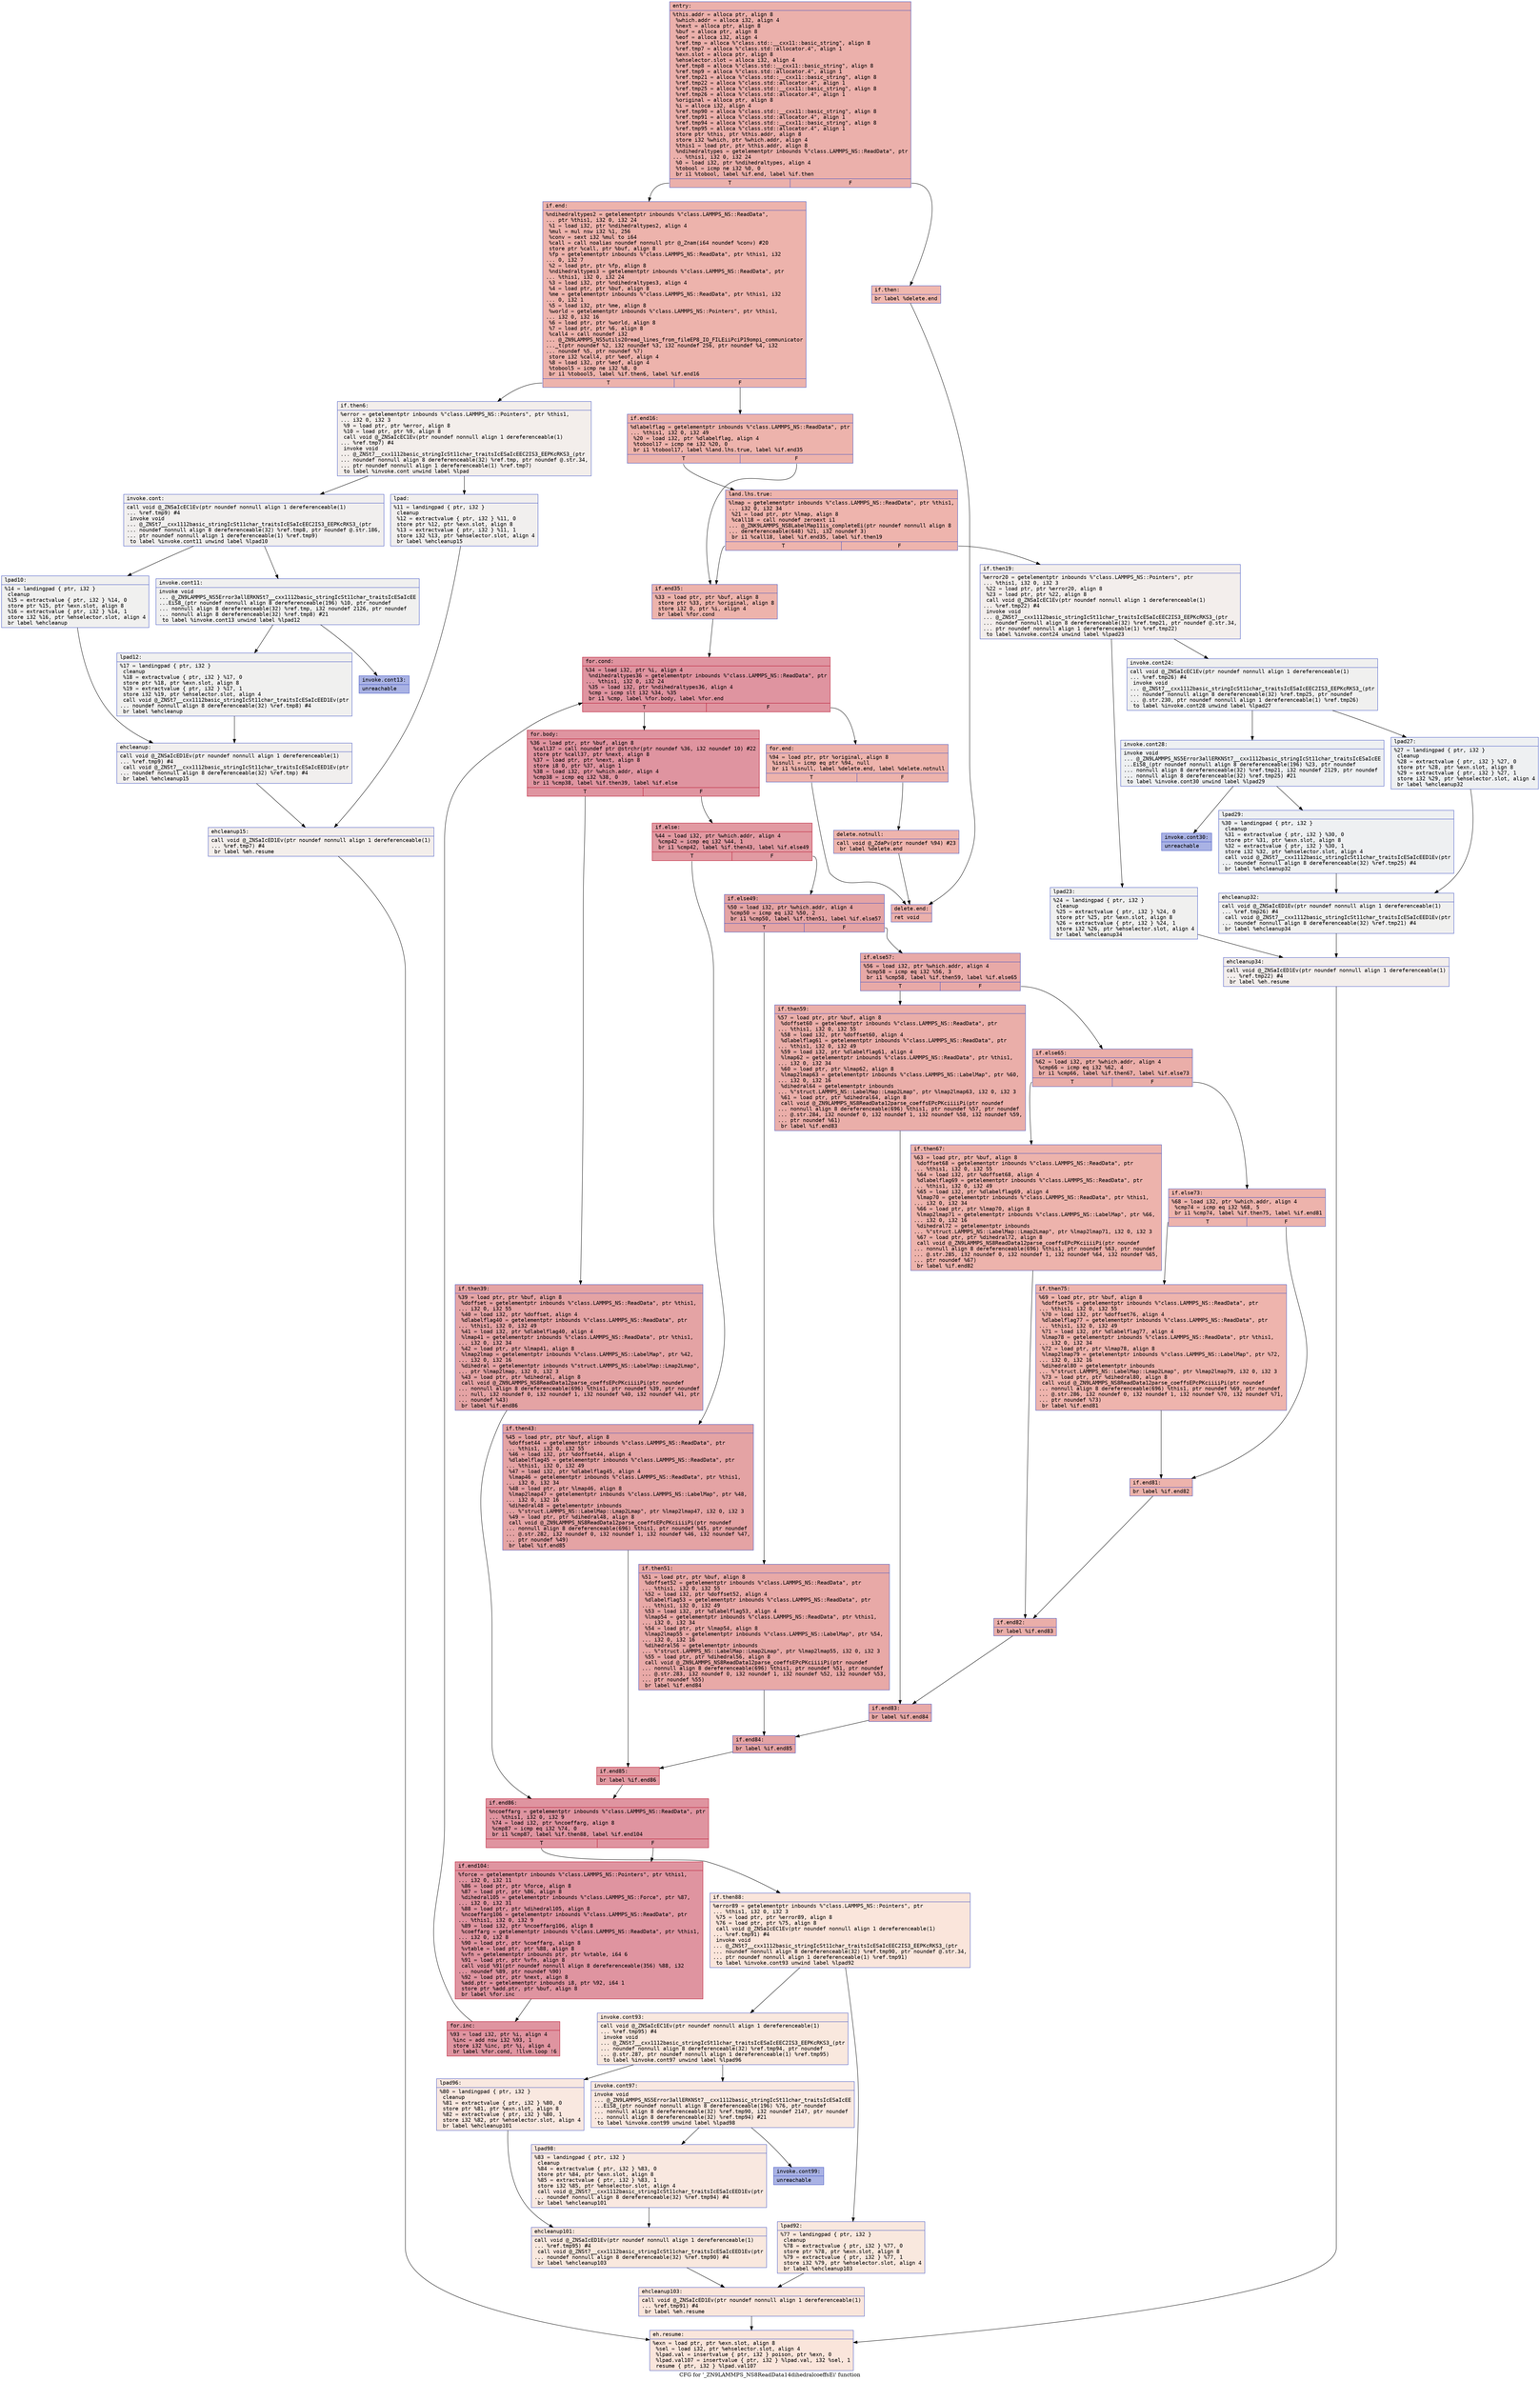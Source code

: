 digraph "CFG for '_ZN9LAMMPS_NS8ReadData14dihedralcoeffsEi' function" {
	label="CFG for '_ZN9LAMMPS_NS8ReadData14dihedralcoeffsEi' function";

	Node0x55c7e08d19b0 [shape=record,color="#3d50c3ff", style=filled, fillcolor="#d24b4070" fontname="Courier",label="{entry:\l|  %this.addr = alloca ptr, align 8\l  %which.addr = alloca i32, align 4\l  %next = alloca ptr, align 8\l  %buf = alloca ptr, align 8\l  %eof = alloca i32, align 4\l  %ref.tmp = alloca %\"class.std::__cxx11::basic_string\", align 8\l  %ref.tmp7 = alloca %\"class.std::allocator.4\", align 1\l  %exn.slot = alloca ptr, align 8\l  %ehselector.slot = alloca i32, align 4\l  %ref.tmp8 = alloca %\"class.std::__cxx11::basic_string\", align 8\l  %ref.tmp9 = alloca %\"class.std::allocator.4\", align 1\l  %ref.tmp21 = alloca %\"class.std::__cxx11::basic_string\", align 8\l  %ref.tmp22 = alloca %\"class.std::allocator.4\", align 1\l  %ref.tmp25 = alloca %\"class.std::__cxx11::basic_string\", align 8\l  %ref.tmp26 = alloca %\"class.std::allocator.4\", align 1\l  %original = alloca ptr, align 8\l  %i = alloca i32, align 4\l  %ref.tmp90 = alloca %\"class.std::__cxx11::basic_string\", align 8\l  %ref.tmp91 = alloca %\"class.std::allocator.4\", align 1\l  %ref.tmp94 = alloca %\"class.std::__cxx11::basic_string\", align 8\l  %ref.tmp95 = alloca %\"class.std::allocator.4\", align 1\l  store ptr %this, ptr %this.addr, align 8\l  store i32 %which, ptr %which.addr, align 4\l  %this1 = load ptr, ptr %this.addr, align 8\l  %ndihedraltypes = getelementptr inbounds %\"class.LAMMPS_NS::ReadData\", ptr\l... %this1, i32 0, i32 24\l  %0 = load i32, ptr %ndihedraltypes, align 4\l  %tobool = icmp ne i32 %0, 0\l  br i1 %tobool, label %if.end, label %if.then\l|{<s0>T|<s1>F}}"];
	Node0x55c7e08d19b0:s0 -> Node0x55c7e08d8af0[tooltip="entry -> if.end\nProbability 62.50%" ];
	Node0x55c7e08d19b0:s1 -> Node0x55c7e08d8b60[tooltip="entry -> if.then\nProbability 37.50%" ];
	Node0x55c7e08d8b60 [shape=record,color="#3d50c3ff", style=filled, fillcolor="#dc5d4a70" fontname="Courier",label="{if.then:\l|  br label %delete.end\l}"];
	Node0x55c7e08d8b60 -> Node0x55c7e08d8c80[tooltip="if.then -> delete.end\nProbability 100.00%" ];
	Node0x55c7e08d8af0 [shape=record,color="#3d50c3ff", style=filled, fillcolor="#d6524470" fontname="Courier",label="{if.end:\l|  %ndihedraltypes2 = getelementptr inbounds %\"class.LAMMPS_NS::ReadData\",\l... ptr %this1, i32 0, i32 24\l  %1 = load i32, ptr %ndihedraltypes2, align 4\l  %mul = mul nsw i32 %1, 256\l  %conv = sext i32 %mul to i64\l  %call = call noalias noundef nonnull ptr @_Znam(i64 noundef %conv) #20\l  store ptr %call, ptr %buf, align 8\l  %fp = getelementptr inbounds %\"class.LAMMPS_NS::ReadData\", ptr %this1, i32\l... 0, i32 7\l  %2 = load ptr, ptr %fp, align 8\l  %ndihedraltypes3 = getelementptr inbounds %\"class.LAMMPS_NS::ReadData\", ptr\l... %this1, i32 0, i32 24\l  %3 = load i32, ptr %ndihedraltypes3, align 4\l  %4 = load ptr, ptr %buf, align 8\l  %me = getelementptr inbounds %\"class.LAMMPS_NS::ReadData\", ptr %this1, i32\l... 0, i32 1\l  %5 = load i32, ptr %me, align 8\l  %world = getelementptr inbounds %\"class.LAMMPS_NS::Pointers\", ptr %this1,\l... i32 0, i32 16\l  %6 = load ptr, ptr %world, align 8\l  %7 = load ptr, ptr %6, align 8\l  %call4 = call noundef i32\l... @_ZN9LAMMPS_NS5utils20read_lines_from_fileEP8_IO_FILEiiPciP19ompi_communicator\l..._t(ptr noundef %2, i32 noundef %3, i32 noundef 256, ptr noundef %4, i32\l... noundef %5, ptr noundef %7)\l  store i32 %call4, ptr %eof, align 4\l  %8 = load i32, ptr %eof, align 4\l  %tobool5 = icmp ne i32 %8, 0\l  br i1 %tobool5, label %if.then6, label %if.end16\l|{<s0>T|<s1>F}}"];
	Node0x55c7e08d8af0:s0 -> Node0x55c7e08d9c30[tooltip="if.end -> if.then6\nProbability 0.00%" ];
	Node0x55c7e08d8af0:s1 -> Node0x55c7e08d9c80[tooltip="if.end -> if.end16\nProbability 100.00%" ];
	Node0x55c7e08d9c30 [shape=record,color="#3d50c3ff", style=filled, fillcolor="#e5d8d170" fontname="Courier",label="{if.then6:\l|  %error = getelementptr inbounds %\"class.LAMMPS_NS::Pointers\", ptr %this1,\l... i32 0, i32 3\l  %9 = load ptr, ptr %error, align 8\l  %10 = load ptr, ptr %9, align 8\l  call void @_ZNSaIcEC1Ev(ptr noundef nonnull align 1 dereferenceable(1)\l... %ref.tmp7) #4\l  invoke void\l... @_ZNSt7__cxx1112basic_stringIcSt11char_traitsIcESaIcEEC2IS3_EEPKcRKS3_(ptr\l... noundef nonnull align 8 dereferenceable(32) %ref.tmp, ptr noundef @.str.34,\l... ptr noundef nonnull align 1 dereferenceable(1) %ref.tmp7)\l          to label %invoke.cont unwind label %lpad\l}"];
	Node0x55c7e08d9c30 -> Node0x55c7e08da110[tooltip="if.then6 -> invoke.cont\nProbability 50.00%" ];
	Node0x55c7e08d9c30 -> Node0x55c7e08da190[tooltip="if.then6 -> lpad\nProbability 50.00%" ];
	Node0x55c7e08da110 [shape=record,color="#3d50c3ff", style=filled, fillcolor="#e0dbd870" fontname="Courier",label="{invoke.cont:\l|  call void @_ZNSaIcEC1Ev(ptr noundef nonnull align 1 dereferenceable(1)\l... %ref.tmp9) #4\l  invoke void\l... @_ZNSt7__cxx1112basic_stringIcSt11char_traitsIcESaIcEEC2IS3_EEPKcRKS3_(ptr\l... noundef nonnull align 8 dereferenceable(32) %ref.tmp8, ptr noundef @.str.186,\l... ptr noundef nonnull align 1 dereferenceable(1) %ref.tmp9)\l          to label %invoke.cont11 unwind label %lpad10\l}"];
	Node0x55c7e08da110 -> Node0x55c7e08da4b0[tooltip="invoke.cont -> invoke.cont11\nProbability 50.00%" ];
	Node0x55c7e08da110 -> Node0x55c7e08da500[tooltip="invoke.cont -> lpad10\nProbability 50.00%" ];
	Node0x55c7e08da4b0 [shape=record,color="#3d50c3ff", style=filled, fillcolor="#dedcdb70" fontname="Courier",label="{invoke.cont11:\l|  invoke void\l... @_ZN9LAMMPS_NS5Error3allERKNSt7__cxx1112basic_stringIcSt11char_traitsIcESaIcEE\l...EiS8_(ptr noundef nonnull align 8 dereferenceable(196) %10, ptr noundef\l... nonnull align 8 dereferenceable(32) %ref.tmp, i32 noundef 2126, ptr noundef\l... nonnull align 8 dereferenceable(32) %ref.tmp8) #21\l          to label %invoke.cont13 unwind label %lpad12\l}"];
	Node0x55c7e08da4b0 -> Node0x55c7e08da460[tooltip="invoke.cont11 -> invoke.cont13\nProbability 0.00%" ];
	Node0x55c7e08da4b0 -> Node0x55c7e08da760[tooltip="invoke.cont11 -> lpad12\nProbability 100.00%" ];
	Node0x55c7e08da460 [shape=record,color="#3d50c3ff", style=filled, fillcolor="#3d50c370" fontname="Courier",label="{invoke.cont13:\l|  unreachable\l}"];
	Node0x55c7e08da190 [shape=record,color="#3d50c3ff", style=filled, fillcolor="#e0dbd870" fontname="Courier",label="{lpad:\l|  %11 = landingpad \{ ptr, i32 \}\l          cleanup\l  %12 = extractvalue \{ ptr, i32 \} %11, 0\l  store ptr %12, ptr %exn.slot, align 8\l  %13 = extractvalue \{ ptr, i32 \} %11, 1\l  store i32 %13, ptr %ehselector.slot, align 4\l  br label %ehcleanup15\l}"];
	Node0x55c7e08da190 -> Node0x55c7e08d89f0[tooltip="lpad -> ehcleanup15\nProbability 100.00%" ];
	Node0x55c7e08da500 [shape=record,color="#3d50c3ff", style=filled, fillcolor="#dedcdb70" fontname="Courier",label="{lpad10:\l|  %14 = landingpad \{ ptr, i32 \}\l          cleanup\l  %15 = extractvalue \{ ptr, i32 \} %14, 0\l  store ptr %15, ptr %exn.slot, align 8\l  %16 = extractvalue \{ ptr, i32 \} %14, 1\l  store i32 %16, ptr %ehselector.slot, align 4\l  br label %ehcleanup\l}"];
	Node0x55c7e08da500 -> Node0x55c7e08db330[tooltip="lpad10 -> ehcleanup\nProbability 100.00%" ];
	Node0x55c7e08da760 [shape=record,color="#3d50c3ff", style=filled, fillcolor="#dedcdb70" fontname="Courier",label="{lpad12:\l|  %17 = landingpad \{ ptr, i32 \}\l          cleanup\l  %18 = extractvalue \{ ptr, i32 \} %17, 0\l  store ptr %18, ptr %exn.slot, align 8\l  %19 = extractvalue \{ ptr, i32 \} %17, 1\l  store i32 %19, ptr %ehselector.slot, align 4\l  call void @_ZNSt7__cxx1112basic_stringIcSt11char_traitsIcESaIcEED1Ev(ptr\l... noundef nonnull align 8 dereferenceable(32) %ref.tmp8) #4\l  br label %ehcleanup\l}"];
	Node0x55c7e08da760 -> Node0x55c7e08db330[tooltip="lpad12 -> ehcleanup\nProbability 100.00%" ];
	Node0x55c7e08db330 [shape=record,color="#3d50c3ff", style=filled, fillcolor="#e0dbd870" fontname="Courier",label="{ehcleanup:\l|  call void @_ZNSaIcED1Ev(ptr noundef nonnull align 1 dereferenceable(1)\l... %ref.tmp9) #4\l  call void @_ZNSt7__cxx1112basic_stringIcSt11char_traitsIcESaIcEED1Ev(ptr\l... noundef nonnull align 8 dereferenceable(32) %ref.tmp) #4\l  br label %ehcleanup15\l}"];
	Node0x55c7e08db330 -> Node0x55c7e08d89f0[tooltip="ehcleanup -> ehcleanup15\nProbability 100.00%" ];
	Node0x55c7e08d89f0 [shape=record,color="#3d50c3ff", style=filled, fillcolor="#e5d8d170" fontname="Courier",label="{ehcleanup15:\l|  call void @_ZNSaIcED1Ev(ptr noundef nonnull align 1 dereferenceable(1)\l... %ref.tmp7) #4\l  br label %eh.resume\l}"];
	Node0x55c7e08d89f0 -> Node0x55c7e08dbbc0[tooltip="ehcleanup15 -> eh.resume\nProbability 100.00%" ];
	Node0x55c7e08d9c80 [shape=record,color="#3d50c3ff", style=filled, fillcolor="#d6524470" fontname="Courier",label="{if.end16:\l|  %dlabelflag = getelementptr inbounds %\"class.LAMMPS_NS::ReadData\", ptr\l... %this1, i32 0, i32 49\l  %20 = load i32, ptr %dlabelflag, align 4\l  %tobool17 = icmp ne i32 %20, 0\l  br i1 %tobool17, label %land.lhs.true, label %if.end35\l|{<s0>T|<s1>F}}"];
	Node0x55c7e08d9c80:s0 -> Node0x55c7e08dbeb0[tooltip="if.end16 -> land.lhs.true\nProbability 62.50%" ];
	Node0x55c7e08d9c80:s1 -> Node0x55c7e08dbf30[tooltip="if.end16 -> if.end35\nProbability 37.50%" ];
	Node0x55c7e08dbeb0 [shape=record,color="#3d50c3ff", style=filled, fillcolor="#d8564670" fontname="Courier",label="{land.lhs.true:\l|  %lmap = getelementptr inbounds %\"class.LAMMPS_NS::ReadData\", ptr %this1,\l... i32 0, i32 34\l  %21 = load ptr, ptr %lmap, align 8\l  %call18 = call noundef zeroext i1\l... @_ZNK9LAMMPS_NS8LabelMap11is_completeEi(ptr noundef nonnull align 8\l... dereferenceable(648) %21, i32 noundef 3)\l  br i1 %call18, label %if.end35, label %if.then19\l|{<s0>T|<s1>F}}"];
	Node0x55c7e08dbeb0:s0 -> Node0x55c7e08dbf30[tooltip="land.lhs.true -> if.end35\nProbability 100.00%" ];
	Node0x55c7e08dbeb0:s1 -> Node0x55c7e08dc350[tooltip="land.lhs.true -> if.then19\nProbability 0.00%" ];
	Node0x55c7e08dc350 [shape=record,color="#3d50c3ff", style=filled, fillcolor="#e3d9d370" fontname="Courier",label="{if.then19:\l|  %error20 = getelementptr inbounds %\"class.LAMMPS_NS::Pointers\", ptr\l... %this1, i32 0, i32 3\l  %22 = load ptr, ptr %error20, align 8\l  %23 = load ptr, ptr %22, align 8\l  call void @_ZNSaIcEC1Ev(ptr noundef nonnull align 1 dereferenceable(1)\l... %ref.tmp22) #4\l  invoke void\l... @_ZNSt7__cxx1112basic_stringIcSt11char_traitsIcESaIcEEC2IS3_EEPKcRKS3_(ptr\l... noundef nonnull align 8 dereferenceable(32) %ref.tmp21, ptr noundef @.str.34,\l... ptr noundef nonnull align 1 dereferenceable(1) %ref.tmp22)\l          to label %invoke.cont24 unwind label %lpad23\l}"];
	Node0x55c7e08dc350 -> Node0x55c7e08dc790[tooltip="if.then19 -> invoke.cont24\nProbability 50.00%" ];
	Node0x55c7e08dc350 -> Node0x55c7e08dc7e0[tooltip="if.then19 -> lpad23\nProbability 50.00%" ];
	Node0x55c7e08dc790 [shape=record,color="#3d50c3ff", style=filled, fillcolor="#dedcdb70" fontname="Courier",label="{invoke.cont24:\l|  call void @_ZNSaIcEC1Ev(ptr noundef nonnull align 1 dereferenceable(1)\l... %ref.tmp26) #4\l  invoke void\l... @_ZNSt7__cxx1112basic_stringIcSt11char_traitsIcESaIcEEC2IS3_EEPKcRKS3_(ptr\l... noundef nonnull align 8 dereferenceable(32) %ref.tmp25, ptr noundef\l... @.str.230, ptr noundef nonnull align 1 dereferenceable(1) %ref.tmp26)\l          to label %invoke.cont28 unwind label %lpad27\l}"];
	Node0x55c7e08dc790 -> Node0x55c7e08dcb00[tooltip="invoke.cont24 -> invoke.cont28\nProbability 50.00%" ];
	Node0x55c7e08dc790 -> Node0x55c7e08dcb50[tooltip="invoke.cont24 -> lpad27\nProbability 50.00%" ];
	Node0x55c7e08dcb00 [shape=record,color="#3d50c3ff", style=filled, fillcolor="#d9dce170" fontname="Courier",label="{invoke.cont28:\l|  invoke void\l... @_ZN9LAMMPS_NS5Error3allERKNSt7__cxx1112basic_stringIcSt11char_traitsIcESaIcEE\l...EiS8_(ptr noundef nonnull align 8 dereferenceable(196) %23, ptr noundef\l... nonnull align 8 dereferenceable(32) %ref.tmp21, i32 noundef 2129, ptr noundef\l... nonnull align 8 dereferenceable(32) %ref.tmp25) #21\l          to label %invoke.cont30 unwind label %lpad29\l}"];
	Node0x55c7e08dcb00 -> Node0x55c7e08dcab0[tooltip="invoke.cont28 -> invoke.cont30\nProbability 0.00%" ];
	Node0x55c7e08dcb00 -> Node0x55c7e08dce70[tooltip="invoke.cont28 -> lpad29\nProbability 100.00%" ];
	Node0x55c7e08dcab0 [shape=record,color="#3d50c3ff", style=filled, fillcolor="#3d50c370" fontname="Courier",label="{invoke.cont30:\l|  unreachable\l}"];
	Node0x55c7e08dc7e0 [shape=record,color="#3d50c3ff", style=filled, fillcolor="#dedcdb70" fontname="Courier",label="{lpad23:\l|  %24 = landingpad \{ ptr, i32 \}\l          cleanup\l  %25 = extractvalue \{ ptr, i32 \} %24, 0\l  store ptr %25, ptr %exn.slot, align 8\l  %26 = extractvalue \{ ptr, i32 \} %24, 1\l  store i32 %26, ptr %ehselector.slot, align 4\l  br label %ehcleanup34\l}"];
	Node0x55c7e08dc7e0 -> Node0x55c7e08dd430[tooltip="lpad23 -> ehcleanup34\nProbability 100.00%" ];
	Node0x55c7e08dcb50 [shape=record,color="#3d50c3ff", style=filled, fillcolor="#d9dce170" fontname="Courier",label="{lpad27:\l|  %27 = landingpad \{ ptr, i32 \}\l          cleanup\l  %28 = extractvalue \{ ptr, i32 \} %27, 0\l  store ptr %28, ptr %exn.slot, align 8\l  %29 = extractvalue \{ ptr, i32 \} %27, 1\l  store i32 %29, ptr %ehselector.slot, align 4\l  br label %ehcleanup32\l}"];
	Node0x55c7e08dcb50 -> Node0x55c7e08dd780[tooltip="lpad27 -> ehcleanup32\nProbability 100.00%" ];
	Node0x55c7e08dce70 [shape=record,color="#3d50c3ff", style=filled, fillcolor="#d9dce170" fontname="Courier",label="{lpad29:\l|  %30 = landingpad \{ ptr, i32 \}\l          cleanup\l  %31 = extractvalue \{ ptr, i32 \} %30, 0\l  store ptr %31, ptr %exn.slot, align 8\l  %32 = extractvalue \{ ptr, i32 \} %30, 1\l  store i32 %32, ptr %ehselector.slot, align 4\l  call void @_ZNSt7__cxx1112basic_stringIcSt11char_traitsIcESaIcEED1Ev(ptr\l... noundef nonnull align 8 dereferenceable(32) %ref.tmp25) #4\l  br label %ehcleanup32\l}"];
	Node0x55c7e08dce70 -> Node0x55c7e08dd780[tooltip="lpad29 -> ehcleanup32\nProbability 100.00%" ];
	Node0x55c7e08dd780 [shape=record,color="#3d50c3ff", style=filled, fillcolor="#dedcdb70" fontname="Courier",label="{ehcleanup32:\l|  call void @_ZNSaIcED1Ev(ptr noundef nonnull align 1 dereferenceable(1)\l... %ref.tmp26) #4\l  call void @_ZNSt7__cxx1112basic_stringIcSt11char_traitsIcESaIcEED1Ev(ptr\l... noundef nonnull align 8 dereferenceable(32) %ref.tmp21) #4\l  br label %ehcleanup34\l}"];
	Node0x55c7e08dd780 -> Node0x55c7e08dd430[tooltip="ehcleanup32 -> ehcleanup34\nProbability 100.00%" ];
	Node0x55c7e08dd430 [shape=record,color="#3d50c3ff", style=filled, fillcolor="#e3d9d370" fontname="Courier",label="{ehcleanup34:\l|  call void @_ZNSaIcED1Ev(ptr noundef nonnull align 1 dereferenceable(1)\l... %ref.tmp22) #4\l  br label %eh.resume\l}"];
	Node0x55c7e08dd430 -> Node0x55c7e08dbbc0[tooltip="ehcleanup34 -> eh.resume\nProbability 100.00%" ];
	Node0x55c7e08dbf30 [shape=record,color="#3d50c3ff", style=filled, fillcolor="#d6524470" fontname="Courier",label="{if.end35:\l|  %33 = load ptr, ptr %buf, align 8\l  store ptr %33, ptr %original, align 8\l  store i32 0, ptr %i, align 4\l  br label %for.cond\l}"];
	Node0x55c7e08dbf30 -> Node0x55c7e08de260[tooltip="if.end35 -> for.cond\nProbability 100.00%" ];
	Node0x55c7e08de260 [shape=record,color="#b70d28ff", style=filled, fillcolor="#b70d2870" fontname="Courier",label="{for.cond:\l|  %34 = load i32, ptr %i, align 4\l  %ndihedraltypes36 = getelementptr inbounds %\"class.LAMMPS_NS::ReadData\", ptr\l... %this1, i32 0, i32 24\l  %35 = load i32, ptr %ndihedraltypes36, align 4\l  %cmp = icmp slt i32 %34, %35\l  br i1 %cmp, label %for.body, label %for.end\l|{<s0>T|<s1>F}}"];
	Node0x55c7e08de260:s0 -> Node0x55c7e08de630[tooltip="for.cond -> for.body\nProbability 96.88%" ];
	Node0x55c7e08de260:s1 -> Node0x55c7e08de680[tooltip="for.cond -> for.end\nProbability 3.12%" ];
	Node0x55c7e08de630 [shape=record,color="#b70d28ff", style=filled, fillcolor="#b70d2870" fontname="Courier",label="{for.body:\l|  %36 = load ptr, ptr %buf, align 8\l  %call37 = call noundef ptr @strchr(ptr noundef %36, i32 noundef 10) #22\l  store ptr %call37, ptr %next, align 8\l  %37 = load ptr, ptr %next, align 8\l  store i8 0, ptr %37, align 1\l  %38 = load i32, ptr %which.addr, align 4\l  %cmp38 = icmp eq i32 %38, 0\l  br i1 %cmp38, label %if.then39, label %if.else\l|{<s0>T|<s1>F}}"];
	Node0x55c7e08de630:s0 -> Node0x55c7e08dec60[tooltip="for.body -> if.then39\nProbability 37.50%" ];
	Node0x55c7e08de630:s1 -> Node0x55c7e08decb0[tooltip="for.body -> if.else\nProbability 62.50%" ];
	Node0x55c7e08dec60 [shape=record,color="#3d50c3ff", style=filled, fillcolor="#c32e3170" fontname="Courier",label="{if.then39:\l|  %39 = load ptr, ptr %buf, align 8\l  %doffset = getelementptr inbounds %\"class.LAMMPS_NS::ReadData\", ptr %this1,\l... i32 0, i32 55\l  %40 = load i32, ptr %doffset, align 4\l  %dlabelflag40 = getelementptr inbounds %\"class.LAMMPS_NS::ReadData\", ptr\l... %this1, i32 0, i32 49\l  %41 = load i32, ptr %dlabelflag40, align 4\l  %lmap41 = getelementptr inbounds %\"class.LAMMPS_NS::ReadData\", ptr %this1,\l... i32 0, i32 34\l  %42 = load ptr, ptr %lmap41, align 8\l  %lmap2lmap = getelementptr inbounds %\"class.LAMMPS_NS::LabelMap\", ptr %42,\l... i32 0, i32 16\l  %dihedral = getelementptr inbounds %\"struct.LAMMPS_NS::LabelMap::Lmap2Lmap\",\l... ptr %lmap2lmap, i32 0, i32 3\l  %43 = load ptr, ptr %dihedral, align 8\l  call void @_ZN9LAMMPS_NS8ReadData12parse_coeffsEPcPKciiiiPi(ptr noundef\l... nonnull align 8 dereferenceable(696) %this1, ptr noundef %39, ptr noundef\l... null, i32 noundef 0, i32 noundef 1, i32 noundef %40, i32 noundef %41, ptr\l... noundef %43)\l  br label %if.end86\l}"];
	Node0x55c7e08dec60 -> Node0x55c7e08df780[tooltip="if.then39 -> if.end86\nProbability 100.00%" ];
	Node0x55c7e08decb0 [shape=record,color="#b70d28ff", style=filled, fillcolor="#bb1b2c70" fontname="Courier",label="{if.else:\l|  %44 = load i32, ptr %which.addr, align 4\l  %cmp42 = icmp eq i32 %44, 1\l  br i1 %cmp42, label %if.then43, label %if.else49\l|{<s0>T|<s1>F}}"];
	Node0x55c7e08decb0:s0 -> Node0x55c7e08df8c0[tooltip="if.else -> if.then43\nProbability 50.00%" ];
	Node0x55c7e08decb0:s1 -> Node0x55c7e08df940[tooltip="if.else -> if.else49\nProbability 50.00%" ];
	Node0x55c7e08df8c0 [shape=record,color="#3d50c3ff", style=filled, fillcolor="#c32e3170" fontname="Courier",label="{if.then43:\l|  %45 = load ptr, ptr %buf, align 8\l  %doffset44 = getelementptr inbounds %\"class.LAMMPS_NS::ReadData\", ptr\l... %this1, i32 0, i32 55\l  %46 = load i32, ptr %doffset44, align 4\l  %dlabelflag45 = getelementptr inbounds %\"class.LAMMPS_NS::ReadData\", ptr\l... %this1, i32 0, i32 49\l  %47 = load i32, ptr %dlabelflag45, align 4\l  %lmap46 = getelementptr inbounds %\"class.LAMMPS_NS::ReadData\", ptr %this1,\l... i32 0, i32 34\l  %48 = load ptr, ptr %lmap46, align 8\l  %lmap2lmap47 = getelementptr inbounds %\"class.LAMMPS_NS::LabelMap\", ptr %48,\l... i32 0, i32 16\l  %dihedral48 = getelementptr inbounds\l... %\"struct.LAMMPS_NS::LabelMap::Lmap2Lmap\", ptr %lmap2lmap47, i32 0, i32 3\l  %49 = load ptr, ptr %dihedral48, align 8\l  call void @_ZN9LAMMPS_NS8ReadData12parse_coeffsEPcPKciiiiPi(ptr noundef\l... nonnull align 8 dereferenceable(696) %this1, ptr noundef %45, ptr noundef\l... @.str.282, i32 noundef 0, i32 noundef 1, i32 noundef %46, i32 noundef %47,\l... ptr noundef %49)\l  br label %if.end85\l}"];
	Node0x55c7e08df8c0 -> Node0x55c7e08e0c50[tooltip="if.then43 -> if.end85\nProbability 100.00%" ];
	Node0x55c7e08df940 [shape=record,color="#3d50c3ff", style=filled, fillcolor="#c32e3170" fontname="Courier",label="{if.else49:\l|  %50 = load i32, ptr %which.addr, align 4\l  %cmp50 = icmp eq i32 %50, 2\l  br i1 %cmp50, label %if.then51, label %if.else57\l|{<s0>T|<s1>F}}"];
	Node0x55c7e08df940:s0 -> Node0x55c7e08e0d90[tooltip="if.else49 -> if.then51\nProbability 50.00%" ];
	Node0x55c7e08df940:s1 -> Node0x55c7e08e0e10[tooltip="if.else49 -> if.else57\nProbability 50.00%" ];
	Node0x55c7e08e0d90 [shape=record,color="#3d50c3ff", style=filled, fillcolor="#ca3b3770" fontname="Courier",label="{if.then51:\l|  %51 = load ptr, ptr %buf, align 8\l  %doffset52 = getelementptr inbounds %\"class.LAMMPS_NS::ReadData\", ptr\l... %this1, i32 0, i32 55\l  %52 = load i32, ptr %doffset52, align 4\l  %dlabelflag53 = getelementptr inbounds %\"class.LAMMPS_NS::ReadData\", ptr\l... %this1, i32 0, i32 49\l  %53 = load i32, ptr %dlabelflag53, align 4\l  %lmap54 = getelementptr inbounds %\"class.LAMMPS_NS::ReadData\", ptr %this1,\l... i32 0, i32 34\l  %54 = load ptr, ptr %lmap54, align 8\l  %lmap2lmap55 = getelementptr inbounds %\"class.LAMMPS_NS::LabelMap\", ptr %54,\l... i32 0, i32 16\l  %dihedral56 = getelementptr inbounds\l... %\"struct.LAMMPS_NS::LabelMap::Lmap2Lmap\", ptr %lmap2lmap55, i32 0, i32 3\l  %55 = load ptr, ptr %dihedral56, align 8\l  call void @_ZN9LAMMPS_NS8ReadData12parse_coeffsEPcPKciiiiPi(ptr noundef\l... nonnull align 8 dereferenceable(696) %this1, ptr noundef %51, ptr noundef\l... @.str.283, i32 noundef 0, i32 noundef 1, i32 noundef %52, i32 noundef %53,\l... ptr noundef %55)\l  br label %if.end84\l}"];
	Node0x55c7e08e0d90 -> Node0x55c7e08dad20[tooltip="if.then51 -> if.end84\nProbability 100.00%" ];
	Node0x55c7e08e0e10 [shape=record,color="#3d50c3ff", style=filled, fillcolor="#ca3b3770" fontname="Courier",label="{if.else57:\l|  %56 = load i32, ptr %which.addr, align 4\l  %cmp58 = icmp eq i32 %56, 3\l  br i1 %cmp58, label %if.then59, label %if.else65\l|{<s0>T|<s1>F}}"];
	Node0x55c7e08e0e10:s0 -> Node0x55c7e08dad70[tooltip="if.else57 -> if.then59\nProbability 50.00%" ];
	Node0x55c7e08e0e10:s1 -> Node0x55c7e08e2140[tooltip="if.else57 -> if.else65\nProbability 50.00%" ];
	Node0x55c7e08dad70 [shape=record,color="#3d50c3ff", style=filled, fillcolor="#d0473d70" fontname="Courier",label="{if.then59:\l|  %57 = load ptr, ptr %buf, align 8\l  %doffset60 = getelementptr inbounds %\"class.LAMMPS_NS::ReadData\", ptr\l... %this1, i32 0, i32 55\l  %58 = load i32, ptr %doffset60, align 4\l  %dlabelflag61 = getelementptr inbounds %\"class.LAMMPS_NS::ReadData\", ptr\l... %this1, i32 0, i32 49\l  %59 = load i32, ptr %dlabelflag61, align 4\l  %lmap62 = getelementptr inbounds %\"class.LAMMPS_NS::ReadData\", ptr %this1,\l... i32 0, i32 34\l  %60 = load ptr, ptr %lmap62, align 8\l  %lmap2lmap63 = getelementptr inbounds %\"class.LAMMPS_NS::LabelMap\", ptr %60,\l... i32 0, i32 16\l  %dihedral64 = getelementptr inbounds\l... %\"struct.LAMMPS_NS::LabelMap::Lmap2Lmap\", ptr %lmap2lmap63, i32 0, i32 3\l  %61 = load ptr, ptr %dihedral64, align 8\l  call void @_ZN9LAMMPS_NS8ReadData12parse_coeffsEPcPKciiiiPi(ptr noundef\l... nonnull align 8 dereferenceable(696) %this1, ptr noundef %57, ptr noundef\l... @.str.284, i32 noundef 0, i32 noundef 1, i32 noundef %58, i32 noundef %59,\l... ptr noundef %61)\l  br label %if.end83\l}"];
	Node0x55c7e08dad70 -> Node0x55c7e08e2ca0[tooltip="if.then59 -> if.end83\nProbability 100.00%" ];
	Node0x55c7e08e2140 [shape=record,color="#3d50c3ff", style=filled, fillcolor="#d0473d70" fontname="Courier",label="{if.else65:\l|  %62 = load i32, ptr %which.addr, align 4\l  %cmp66 = icmp eq i32 %62, 4\l  br i1 %cmp66, label %if.then67, label %if.else73\l|{<s0>T|<s1>F}}"];
	Node0x55c7e08e2140:s0 -> Node0x55c7e08e2de0[tooltip="if.else65 -> if.then67\nProbability 50.00%" ];
	Node0x55c7e08e2140:s1 -> Node0x55c7e08e2e60[tooltip="if.else65 -> if.else73\nProbability 50.00%" ];
	Node0x55c7e08e2de0 [shape=record,color="#3d50c3ff", style=filled, fillcolor="#d6524470" fontname="Courier",label="{if.then67:\l|  %63 = load ptr, ptr %buf, align 8\l  %doffset68 = getelementptr inbounds %\"class.LAMMPS_NS::ReadData\", ptr\l... %this1, i32 0, i32 55\l  %64 = load i32, ptr %doffset68, align 4\l  %dlabelflag69 = getelementptr inbounds %\"class.LAMMPS_NS::ReadData\", ptr\l... %this1, i32 0, i32 49\l  %65 = load i32, ptr %dlabelflag69, align 4\l  %lmap70 = getelementptr inbounds %\"class.LAMMPS_NS::ReadData\", ptr %this1,\l... i32 0, i32 34\l  %66 = load ptr, ptr %lmap70, align 8\l  %lmap2lmap71 = getelementptr inbounds %\"class.LAMMPS_NS::LabelMap\", ptr %66,\l... i32 0, i32 16\l  %dihedral72 = getelementptr inbounds\l... %\"struct.LAMMPS_NS::LabelMap::Lmap2Lmap\", ptr %lmap2lmap71, i32 0, i32 3\l  %67 = load ptr, ptr %dihedral72, align 8\l  call void @_ZN9LAMMPS_NS8ReadData12parse_coeffsEPcPKciiiiPi(ptr noundef\l... nonnull align 8 dereferenceable(696) %this1, ptr noundef %63, ptr noundef\l... @.str.285, i32 noundef 0, i32 noundef 1, i32 noundef %64, i32 noundef %65,\l... ptr noundef %67)\l  br label %if.end82\l}"];
	Node0x55c7e08e2de0 -> Node0x55c7e08e39c0[tooltip="if.then67 -> if.end82\nProbability 100.00%" ];
	Node0x55c7e08e2e60 [shape=record,color="#3d50c3ff", style=filled, fillcolor="#d6524470" fontname="Courier",label="{if.else73:\l|  %68 = load i32, ptr %which.addr, align 4\l  %cmp74 = icmp eq i32 %68, 5\l  br i1 %cmp74, label %if.then75, label %if.end81\l|{<s0>T|<s1>F}}"];
	Node0x55c7e08e2e60:s0 -> Node0x55c7e08e3b00[tooltip="if.else73 -> if.then75\nProbability 50.00%" ];
	Node0x55c7e08e2e60:s1 -> Node0x55c7e08e3b80[tooltip="if.else73 -> if.end81\nProbability 50.00%" ];
	Node0x55c7e08e3b00 [shape=record,color="#3d50c3ff", style=filled, fillcolor="#d8564670" fontname="Courier",label="{if.then75:\l|  %69 = load ptr, ptr %buf, align 8\l  %doffset76 = getelementptr inbounds %\"class.LAMMPS_NS::ReadData\", ptr\l... %this1, i32 0, i32 55\l  %70 = load i32, ptr %doffset76, align 4\l  %dlabelflag77 = getelementptr inbounds %\"class.LAMMPS_NS::ReadData\", ptr\l... %this1, i32 0, i32 49\l  %71 = load i32, ptr %dlabelflag77, align 4\l  %lmap78 = getelementptr inbounds %\"class.LAMMPS_NS::ReadData\", ptr %this1,\l... i32 0, i32 34\l  %72 = load ptr, ptr %lmap78, align 8\l  %lmap2lmap79 = getelementptr inbounds %\"class.LAMMPS_NS::LabelMap\", ptr %72,\l... i32 0, i32 16\l  %dihedral80 = getelementptr inbounds\l... %\"struct.LAMMPS_NS::LabelMap::Lmap2Lmap\", ptr %lmap2lmap79, i32 0, i32 3\l  %73 = load ptr, ptr %dihedral80, align 8\l  call void @_ZN9LAMMPS_NS8ReadData12parse_coeffsEPcPKciiiiPi(ptr noundef\l... nonnull align 8 dereferenceable(696) %this1, ptr noundef %69, ptr noundef\l... @.str.286, i32 noundef 0, i32 noundef 1, i32 noundef %70, i32 noundef %71,\l... ptr noundef %73)\l  br label %if.end81\l}"];
	Node0x55c7e08e3b00 -> Node0x55c7e08e3b80[tooltip="if.then75 -> if.end81\nProbability 100.00%" ];
	Node0x55c7e08e3b80 [shape=record,color="#3d50c3ff", style=filled, fillcolor="#d6524470" fontname="Courier",label="{if.end81:\l|  br label %if.end82\l}"];
	Node0x55c7e08e3b80 -> Node0x55c7e08e39c0[tooltip="if.end81 -> if.end82\nProbability 100.00%" ];
	Node0x55c7e08e39c0 [shape=record,color="#3d50c3ff", style=filled, fillcolor="#d0473d70" fontname="Courier",label="{if.end82:\l|  br label %if.end83\l}"];
	Node0x55c7e08e39c0 -> Node0x55c7e08e2ca0[tooltip="if.end82 -> if.end83\nProbability 100.00%" ];
	Node0x55c7e08e2ca0 [shape=record,color="#3d50c3ff", style=filled, fillcolor="#ca3b3770" fontname="Courier",label="{if.end83:\l|  br label %if.end84\l}"];
	Node0x55c7e08e2ca0 -> Node0x55c7e08dad20[tooltip="if.end83 -> if.end84\nProbability 100.00%" ];
	Node0x55c7e08dad20 [shape=record,color="#3d50c3ff", style=filled, fillcolor="#c32e3170" fontname="Courier",label="{if.end84:\l|  br label %if.end85\l}"];
	Node0x55c7e08dad20 -> Node0x55c7e08e0c50[tooltip="if.end84 -> if.end85\nProbability 100.00%" ];
	Node0x55c7e08e0c50 [shape=record,color="#b70d28ff", style=filled, fillcolor="#bb1b2c70" fontname="Courier",label="{if.end85:\l|  br label %if.end86\l}"];
	Node0x55c7e08e0c50 -> Node0x55c7e08df780[tooltip="if.end85 -> if.end86\nProbability 100.00%" ];
	Node0x55c7e08df780 [shape=record,color="#b70d28ff", style=filled, fillcolor="#b70d2870" fontname="Courier",label="{if.end86:\l|  %ncoeffarg = getelementptr inbounds %\"class.LAMMPS_NS::ReadData\", ptr\l... %this1, i32 0, i32 9\l  %74 = load i32, ptr %ncoeffarg, align 8\l  %cmp87 = icmp eq i32 %74, 0\l  br i1 %cmp87, label %if.then88, label %if.end104\l|{<s0>T|<s1>F}}"];
	Node0x55c7e08df780:s0 -> Node0x55c7e08e4ac0[tooltip="if.end86 -> if.then88\nProbability 0.00%" ];
	Node0x55c7e08df780:s1 -> Node0x55c7e08e4b40[tooltip="if.end86 -> if.end104\nProbability 100.00%" ];
	Node0x55c7e08e4ac0 [shape=record,color="#3d50c3ff", style=filled, fillcolor="#f4c5ad70" fontname="Courier",label="{if.then88:\l|  %error89 = getelementptr inbounds %\"class.LAMMPS_NS::Pointers\", ptr\l... %this1, i32 0, i32 3\l  %75 = load ptr, ptr %error89, align 8\l  %76 = load ptr, ptr %75, align 8\l  call void @_ZNSaIcEC1Ev(ptr noundef nonnull align 1 dereferenceable(1)\l... %ref.tmp91) #4\l  invoke void\l... @_ZNSt7__cxx1112basic_stringIcSt11char_traitsIcESaIcEEC2IS3_EEPKcRKS3_(ptr\l... noundef nonnull align 8 dereferenceable(32) %ref.tmp90, ptr noundef @.str.34,\l... ptr noundef nonnull align 1 dereferenceable(1) %ref.tmp91)\l          to label %invoke.cont93 unwind label %lpad92\l}"];
	Node0x55c7e08e4ac0 -> Node0x55c7e08e4fb0[tooltip="if.then88 -> invoke.cont93\nProbability 50.00%" ];
	Node0x55c7e08e4ac0 -> Node0x55c7e08e5030[tooltip="if.then88 -> lpad92\nProbability 50.00%" ];
	Node0x55c7e08e4fb0 [shape=record,color="#3d50c3ff", style=filled, fillcolor="#f2cab570" fontname="Courier",label="{invoke.cont93:\l|  call void @_ZNSaIcEC1Ev(ptr noundef nonnull align 1 dereferenceable(1)\l... %ref.tmp95) #4\l  invoke void\l... @_ZNSt7__cxx1112basic_stringIcSt11char_traitsIcESaIcEEC2IS3_EEPKcRKS3_(ptr\l... noundef nonnull align 8 dereferenceable(32) %ref.tmp94, ptr noundef\l... @.str.287, ptr noundef nonnull align 1 dereferenceable(1) %ref.tmp95)\l          to label %invoke.cont97 unwind label %lpad96\l}"];
	Node0x55c7e08e4fb0 -> Node0x55c7e08e5350[tooltip="invoke.cont93 -> invoke.cont97\nProbability 50.00%" ];
	Node0x55c7e08e4fb0 -> Node0x55c7e08e53a0[tooltip="invoke.cont93 -> lpad96\nProbability 50.00%" ];
	Node0x55c7e08e5350 [shape=record,color="#3d50c3ff", style=filled, fillcolor="#f1ccb870" fontname="Courier",label="{invoke.cont97:\l|  invoke void\l... @_ZN9LAMMPS_NS5Error3allERKNSt7__cxx1112basic_stringIcSt11char_traitsIcESaIcEE\l...EiS8_(ptr noundef nonnull align 8 dereferenceable(196) %76, ptr noundef\l... nonnull align 8 dereferenceable(32) %ref.tmp90, i32 noundef 2147, ptr noundef\l... nonnull align 8 dereferenceable(32) %ref.tmp94) #21\l          to label %invoke.cont99 unwind label %lpad98\l}"];
	Node0x55c7e08e5350 -> Node0x55c7e08e5300[tooltip="invoke.cont97 -> invoke.cont99\nProbability 0.00%" ];
	Node0x55c7e08e5350 -> Node0x55c7e08e5600[tooltip="invoke.cont97 -> lpad98\nProbability 100.00%" ];
	Node0x55c7e08e5300 [shape=record,color="#3d50c3ff", style=filled, fillcolor="#3d50c370" fontname="Courier",label="{invoke.cont99:\l|  unreachable\l}"];
	Node0x55c7e08e5030 [shape=record,color="#3d50c3ff", style=filled, fillcolor="#f2cab570" fontname="Courier",label="{lpad92:\l|  %77 = landingpad \{ ptr, i32 \}\l          cleanup\l  %78 = extractvalue \{ ptr, i32 \} %77, 0\l  store ptr %78, ptr %exn.slot, align 8\l  %79 = extractvalue \{ ptr, i32 \} %77, 1\l  store i32 %79, ptr %ehselector.slot, align 4\l  br label %ehcleanup103\l}"];
	Node0x55c7e08e5030 -> Node0x55c7e08e5b00[tooltip="lpad92 -> ehcleanup103\nProbability 100.00%" ];
	Node0x55c7e08e53a0 [shape=record,color="#3d50c3ff", style=filled, fillcolor="#f1ccb870" fontname="Courier",label="{lpad96:\l|  %80 = landingpad \{ ptr, i32 \}\l          cleanup\l  %81 = extractvalue \{ ptr, i32 \} %80, 0\l  store ptr %81, ptr %exn.slot, align 8\l  %82 = extractvalue \{ ptr, i32 \} %80, 1\l  store i32 %82, ptr %ehselector.slot, align 4\l  br label %ehcleanup101\l}"];
	Node0x55c7e08e53a0 -> Node0x55c7e08e5e50[tooltip="lpad96 -> ehcleanup101\nProbability 100.00%" ];
	Node0x55c7e08e5600 [shape=record,color="#3d50c3ff", style=filled, fillcolor="#f1ccb870" fontname="Courier",label="{lpad98:\l|  %83 = landingpad \{ ptr, i32 \}\l          cleanup\l  %84 = extractvalue \{ ptr, i32 \} %83, 0\l  store ptr %84, ptr %exn.slot, align 8\l  %85 = extractvalue \{ ptr, i32 \} %83, 1\l  store i32 %85, ptr %ehselector.slot, align 4\l  call void @_ZNSt7__cxx1112basic_stringIcSt11char_traitsIcESaIcEED1Ev(ptr\l... noundef nonnull align 8 dereferenceable(32) %ref.tmp94) #4\l  br label %ehcleanup101\l}"];
	Node0x55c7e08e5600 -> Node0x55c7e08e5e50[tooltip="lpad98 -> ehcleanup101\nProbability 100.00%" ];
	Node0x55c7e08e5e50 [shape=record,color="#3d50c3ff", style=filled, fillcolor="#f2cab570" fontname="Courier",label="{ehcleanup101:\l|  call void @_ZNSaIcED1Ev(ptr noundef nonnull align 1 dereferenceable(1)\l... %ref.tmp95) #4\l  call void @_ZNSt7__cxx1112basic_stringIcSt11char_traitsIcESaIcEED1Ev(ptr\l... noundef nonnull align 8 dereferenceable(32) %ref.tmp90) #4\l  br label %ehcleanup103\l}"];
	Node0x55c7e08e5e50 -> Node0x55c7e08e5b00[tooltip="ehcleanup101 -> ehcleanup103\nProbability 100.00%" ];
	Node0x55c7e08e5b00 [shape=record,color="#3d50c3ff", style=filled, fillcolor="#f4c5ad70" fontname="Courier",label="{ehcleanup103:\l|  call void @_ZNSaIcED1Ev(ptr noundef nonnull align 1 dereferenceable(1)\l... %ref.tmp91) #4\l  br label %eh.resume\l}"];
	Node0x55c7e08e5b00 -> Node0x55c7e08dbbc0[tooltip="ehcleanup103 -> eh.resume\nProbability 100.00%" ];
	Node0x55c7e08e4b40 [shape=record,color="#b70d28ff", style=filled, fillcolor="#b70d2870" fontname="Courier",label="{if.end104:\l|  %force = getelementptr inbounds %\"class.LAMMPS_NS::Pointers\", ptr %this1,\l... i32 0, i32 11\l  %86 = load ptr, ptr %force, align 8\l  %87 = load ptr, ptr %86, align 8\l  %dihedral105 = getelementptr inbounds %\"class.LAMMPS_NS::Force\", ptr %87,\l... i32 0, i32 31\l  %88 = load ptr, ptr %dihedral105, align 8\l  %ncoeffarg106 = getelementptr inbounds %\"class.LAMMPS_NS::ReadData\", ptr\l... %this1, i32 0, i32 9\l  %89 = load i32, ptr %ncoeffarg106, align 8\l  %coeffarg = getelementptr inbounds %\"class.LAMMPS_NS::ReadData\", ptr %this1,\l... i32 0, i32 8\l  %90 = load ptr, ptr %coeffarg, align 8\l  %vtable = load ptr, ptr %88, align 8\l  %vfn = getelementptr inbounds ptr, ptr %vtable, i64 6\l  %91 = load ptr, ptr %vfn, align 8\l  call void %91(ptr noundef nonnull align 8 dereferenceable(356) %88, i32\l... noundef %89, ptr noundef %90)\l  %92 = load ptr, ptr %next, align 8\l  %add.ptr = getelementptr inbounds i8, ptr %92, i64 1\l  store ptr %add.ptr, ptr %buf, align 8\l  br label %for.inc\l}"];
	Node0x55c7e08e4b40 -> Node0x55c7e08e71b0[tooltip="if.end104 -> for.inc\nProbability 100.00%" ];
	Node0x55c7e08e71b0 [shape=record,color="#b70d28ff", style=filled, fillcolor="#b70d2870" fontname="Courier",label="{for.inc:\l|  %93 = load i32, ptr %i, align 4\l  %inc = add nsw i32 %93, 1\l  store i32 %inc, ptr %i, align 4\l  br label %for.cond, !llvm.loop !6\l}"];
	Node0x55c7e08e71b0 -> Node0x55c7e08de260[tooltip="for.inc -> for.cond\nProbability 100.00%" ];
	Node0x55c7e08de680 [shape=record,color="#3d50c3ff", style=filled, fillcolor="#d6524470" fontname="Courier",label="{for.end:\l|  %94 = load ptr, ptr %original, align 8\l  %isnull = icmp eq ptr %94, null\l  br i1 %isnull, label %delete.end, label %delete.notnull\l|{<s0>T|<s1>F}}"];
	Node0x55c7e08de680:s0 -> Node0x55c7e08d8c80[tooltip="for.end -> delete.end\nProbability 37.50%" ];
	Node0x55c7e08de680:s1 -> Node0x55c7e08e76b0[tooltip="for.end -> delete.notnull\nProbability 62.50%" ];
	Node0x55c7e08e76b0 [shape=record,color="#3d50c3ff", style=filled, fillcolor="#d8564670" fontname="Courier",label="{delete.notnull:\l|  call void @_ZdaPv(ptr noundef %94) #23\l  br label %delete.end\l}"];
	Node0x55c7e08e76b0 -> Node0x55c7e08d8c80[tooltip="delete.notnull -> delete.end\nProbability 100.00%" ];
	Node0x55c7e08d8c80 [shape=record,color="#3d50c3ff", style=filled, fillcolor="#d24b4070" fontname="Courier",label="{delete.end:\l|  ret void\l}"];
	Node0x55c7e08dbbc0 [shape=record,color="#3d50c3ff", style=filled, fillcolor="#f4c5ad70" fontname="Courier",label="{eh.resume:\l|  %exn = load ptr, ptr %exn.slot, align 8\l  %sel = load i32, ptr %ehselector.slot, align 4\l  %lpad.val = insertvalue \{ ptr, i32 \} poison, ptr %exn, 0\l  %lpad.val107 = insertvalue \{ ptr, i32 \} %lpad.val, i32 %sel, 1\l  resume \{ ptr, i32 \} %lpad.val107\l}"];
}
